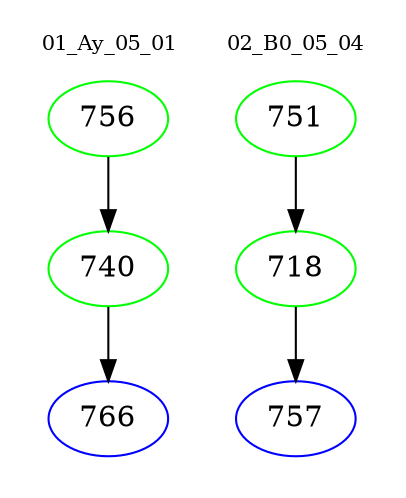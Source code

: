 digraph{
subgraph cluster_0 {
color = white
label = "01_Ay_05_01";
fontsize=10;
T0_756 [label="756", color="green"]
T0_756 -> T0_740 [color="black"]
T0_740 [label="740", color="green"]
T0_740 -> T0_766 [color="black"]
T0_766 [label="766", color="blue"]
}
subgraph cluster_1 {
color = white
label = "02_B0_05_04";
fontsize=10;
T1_751 [label="751", color="green"]
T1_751 -> T1_718 [color="black"]
T1_718 [label="718", color="green"]
T1_718 -> T1_757 [color="black"]
T1_757 [label="757", color="blue"]
}
}
